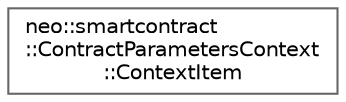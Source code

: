 digraph "Graphical Class Hierarchy"
{
 // LATEX_PDF_SIZE
  bgcolor="transparent";
  edge [fontname=Helvetica,fontsize=10,labelfontname=Helvetica,labelfontsize=10];
  node [fontname=Helvetica,fontsize=10,shape=box,height=0.2,width=0.4];
  rankdir="LR";
  Node0 [id="Node000000",label="neo::smartcontract\l::ContractParametersContext\l::ContextItem",height=0.2,width=0.4,color="grey40", fillcolor="white", style="filled",URL="$classneo_1_1smartcontract_1_1_contract_parameters_context_1_1_context_item.html",tooltip=" "];
}
